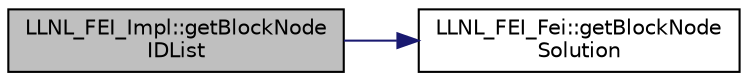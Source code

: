 digraph "LLNL_FEI_Impl::getBlockNodeIDList"
{
 // LATEX_PDF_SIZE
  edge [fontname="Helvetica",fontsize="10",labelfontname="Helvetica",labelfontsize="10"];
  node [fontname="Helvetica",fontsize="10",shape=record];
  rankdir="LR";
  Node1 [label="LLNL_FEI_Impl::getBlockNode\lIDList",height=0.2,width=0.4,color="black", fillcolor="grey75", style="filled", fontcolor="black",tooltip=" "];
  Node1 -> Node2 [color="midnightblue",fontsize="10",style="solid",fontname="Helvetica"];
  Node2 [label="LLNL_FEI_Fei::getBlockNode\lSolution",height=0.2,width=0.4,color="black", fillcolor="white", style="filled",URL="$class_l_l_n_l___f_e_i___fei.html#a3fbaa079ea21fd3b62f5fba954844ae5",tooltip=" "];
}
